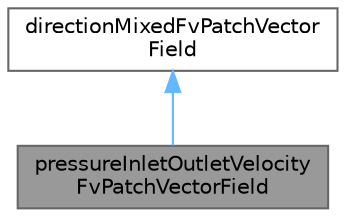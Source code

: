 digraph "pressureInletOutletVelocityFvPatchVectorField"
{
 // LATEX_PDF_SIZE
  bgcolor="transparent";
  edge [fontname=Helvetica,fontsize=10,labelfontname=Helvetica,labelfontsize=10];
  node [fontname=Helvetica,fontsize=10,shape=box,height=0.2,width=0.4];
  Node1 [id="Node000001",label="pressureInletOutletVelocity\lFvPatchVectorField",height=0.2,width=0.4,color="gray40", fillcolor="grey60", style="filled", fontcolor="black",tooltip="This velocity inlet/outlet boundary condition is applied to velocity boundaries where the pressure is..."];
  Node2 -> Node1 [id="edge1_Node000001_Node000002",dir="back",color="steelblue1",style="solid",tooltip=" "];
  Node2 [id="Node000002",label="directionMixedFvPatchVector\lField",height=0.2,width=0.4,color="gray40", fillcolor="white", style="filled",tooltip=" "];
}
